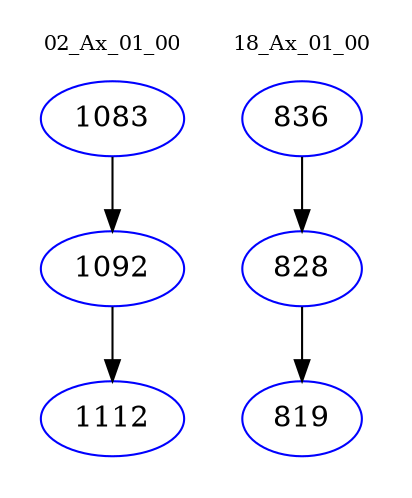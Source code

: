 digraph{
subgraph cluster_0 {
color = white
label = "02_Ax_01_00";
fontsize=10;
T0_1083 [label="1083", color="blue"]
T0_1083 -> T0_1092 [color="black"]
T0_1092 [label="1092", color="blue"]
T0_1092 -> T0_1112 [color="black"]
T0_1112 [label="1112", color="blue"]
}
subgraph cluster_1 {
color = white
label = "18_Ax_01_00";
fontsize=10;
T1_836 [label="836", color="blue"]
T1_836 -> T1_828 [color="black"]
T1_828 [label="828", color="blue"]
T1_828 -> T1_819 [color="black"]
T1_819 [label="819", color="blue"]
}
}
